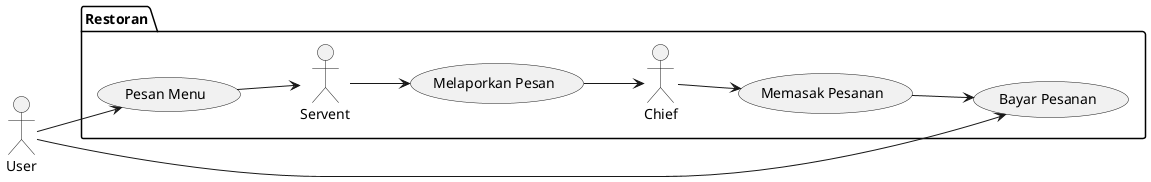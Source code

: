 @startuml pert2
left to right direction

actor User as user
package Restoran {
    actor Servent as serv
    actor Chief as chief
}

package Restoran {
    usecase "Pesan Menu" as U1
    usecase "Bayar Pesanan" as U2
    usecase "Melaporkan Pesan" as U3
    usecase "Memasak Pesanan" as U4
}

user --> U1
U1   --> serv
U3   --> chief
user --> U2
serv --> U3
chief --> U4
U4 --> U2



@enduml


    

